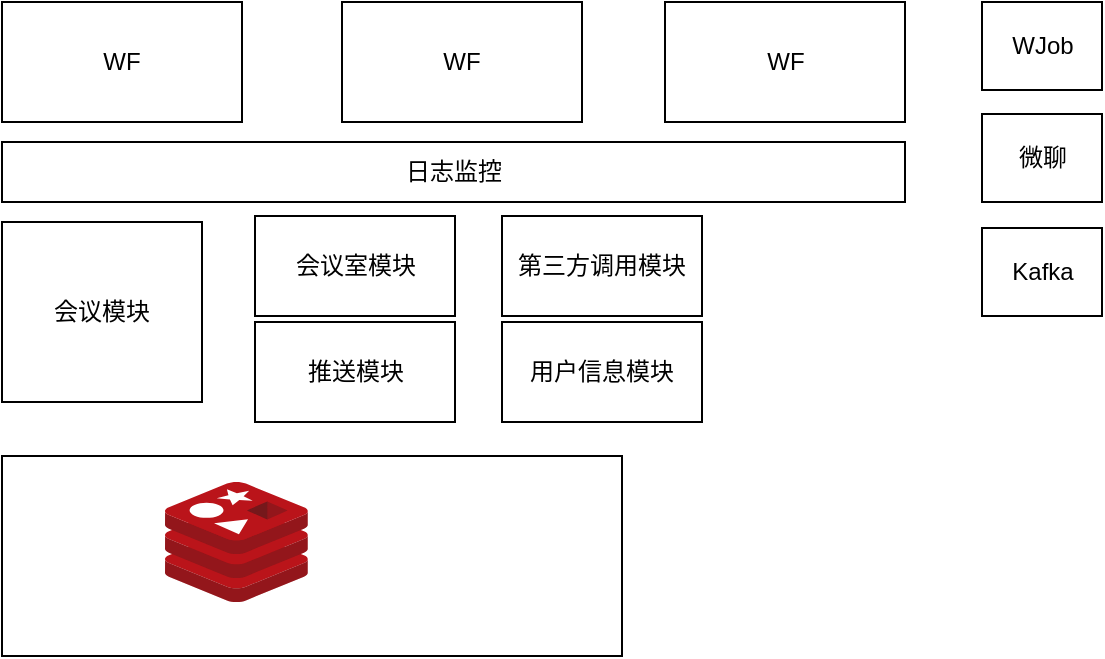 <mxfile version="13.9.6" type="github" pages="2">
  <diagram name="Page-1" id="e7e014a7-5840-1c2e-5031-d8a46d1fe8dd">
    <mxGraphModel dx="1278" dy="548" grid="1" gridSize="10" guides="1" tooltips="1" connect="1" arrows="1" fold="1" page="1" pageScale="1" pageWidth="1169" pageHeight="826" background="#ffffff" math="0" shadow="0">
      <root>
        <mxCell id="0" />
        <mxCell id="1" parent="0" />
        <mxCell id="FoGvRZkrYBHEtC-wr9ac-1" value="" style="rounded=0;whiteSpace=wrap;html=1;" vertex="1" parent="1">
          <mxGeometry x="160" y="627" width="310" height="100" as="geometry" />
        </mxCell>
        <mxCell id="sxI7bLIg5NEw1aMQBNPB-42" value="WJob" style="html=1;" parent="1" vertex="1">
          <mxGeometry x="650" y="400" width="60" height="44" as="geometry" />
        </mxCell>
        <mxCell id="sxI7bLIg5NEw1aMQBNPB-52" value="" style="shape=image;html=1;verticalAlign=top;verticalLabelPosition=bottom;labelBackgroundColor=#ffffff;imageAspect=0;aspect=fixed;image=https://cdn4.iconfinder.com/data/icons/logos-brands-5/24/mysql-128.png" parent="1" vertex="1">
          <mxGeometry x="370" y="627" width="83" height="83" as="geometry" />
        </mxCell>
        <mxCell id="sxI7bLIg5NEw1aMQBNPB-55" value="" style="aspect=fixed;html=1;points=[];align=center;image;fontSize=12;image=img/lib/mscae/Cache_Redis_Product.svg;" parent="1" vertex="1">
          <mxGeometry x="241.5" y="640" width="71.43" height="60" as="geometry" />
        </mxCell>
        <mxCell id="sxI7bLIg5NEw1aMQBNPB-57" value="WF" style="rounded=0;whiteSpace=wrap;html=1;" parent="1" vertex="1">
          <mxGeometry x="160" y="400" width="120" height="60" as="geometry" />
        </mxCell>
        <mxCell id="sxI7bLIg5NEw1aMQBNPB-59" value="会议模块" style="rounded=0;whiteSpace=wrap;html=1;" parent="1" vertex="1">
          <mxGeometry x="160" y="510" width="100" height="90" as="geometry" />
        </mxCell>
        <mxCell id="sxI7bLIg5NEw1aMQBNPB-60" value="会议室模块" style="rounded=0;whiteSpace=wrap;html=1;" parent="1" vertex="1">
          <mxGeometry x="286.5" y="507" width="100" height="50" as="geometry" />
        </mxCell>
        <mxCell id="sxI7bLIg5NEw1aMQBNPB-62" value="推送模块" style="rounded=0;whiteSpace=wrap;html=1;" parent="1" vertex="1">
          <mxGeometry x="286.5" y="560" width="100" height="50" as="geometry" />
        </mxCell>
        <mxCell id="sxI7bLIg5NEw1aMQBNPB-63" value="第三方调用模块" style="rounded=0;whiteSpace=wrap;html=1;" parent="1" vertex="1">
          <mxGeometry x="410" y="507" width="100" height="50" as="geometry" />
        </mxCell>
        <mxCell id="sxI7bLIg5NEw1aMQBNPB-64" value="WF" style="rounded=0;whiteSpace=wrap;html=1;" parent="1" vertex="1">
          <mxGeometry x="330" y="400" width="120" height="60" as="geometry" />
        </mxCell>
        <mxCell id="sxI7bLIg5NEw1aMQBNPB-65" value="WF" style="rounded=0;whiteSpace=wrap;html=1;" parent="1" vertex="1">
          <mxGeometry x="491.5" y="400" width="120" height="60" as="geometry" />
        </mxCell>
        <mxCell id="sxI7bLIg5NEw1aMQBNPB-69" value="微聊" style="html=1;" parent="1" vertex="1">
          <mxGeometry x="650" y="456" width="60" height="44" as="geometry" />
        </mxCell>
        <mxCell id="sxI7bLIg5NEw1aMQBNPB-70" value="Kafka" style="html=1;" parent="1" vertex="1">
          <mxGeometry x="650" y="513" width="60" height="44" as="geometry" />
        </mxCell>
        <mxCell id="FoGvRZkrYBHEtC-wr9ac-4" value="日志监控" style="rounded=0;whiteSpace=wrap;html=1;" vertex="1" parent="1">
          <mxGeometry x="160" y="470" width="451.5" height="30" as="geometry" />
        </mxCell>
        <mxCell id="FoGvRZkrYBHEtC-wr9ac-7" value="用户信息模块" style="rounded=0;whiteSpace=wrap;html=1;" vertex="1" parent="1">
          <mxGeometry x="410" y="560" width="100" height="50" as="geometry" />
        </mxCell>
      </root>
    </mxGraphModel>
  </diagram>
  <diagram id="ScodU-VppGZNiEE2D1oO" name="Page-2">
    <mxGraphModel dx="2105" dy="548" grid="1" gridSize="10" guides="1" tooltips="1" connect="1" arrows="1" fold="1" page="1" pageScale="1" pageWidth="827" pageHeight="1169" math="0" shadow="0">
      <root>
        <mxCell id="Jc8TKW2NatCU_KrNYgRV-0" />
        <mxCell id="Jc8TKW2NatCU_KrNYgRV-1" parent="Jc8TKW2NatCU_KrNYgRV-0" />
        <mxCell id="BsJl3nNRGO4muCpbRTvP-14" value="" style="rounded=0;whiteSpace=wrap;html=1;" parent="Jc8TKW2NatCU_KrNYgRV-1" vertex="1">
          <mxGeometry x="20" y="415" width="610" height="120" as="geometry" />
        </mxCell>
        <mxCell id="BsJl3nNRGO4muCpbRTvP-12" value="" style="rounded=0;whiteSpace=wrap;html=1;" parent="Jc8TKW2NatCU_KrNYgRV-1" vertex="1">
          <mxGeometry x="20" y="280" width="610" height="120" as="geometry" />
        </mxCell>
        <mxCell id="BsJl3nNRGO4muCpbRTvP-6" value="" style="rounded=0;whiteSpace=wrap;html=1;" parent="Jc8TKW2NatCU_KrNYgRV-1" vertex="1">
          <mxGeometry x="20" y="150" width="610" height="120" as="geometry" />
        </mxCell>
        <mxCell id="BsJl3nNRGO4muCpbRTvP-22" value="Access日志" style="edgeStyle=none;rounded=0;orthogonalLoop=1;jettySize=auto;html=1;exitX=1;exitY=0.5;exitDx=0;exitDy=0;" parent="Jc8TKW2NatCU_KrNYgRV-1" source="BsJl3nNRGO4muCpbRTvP-0" edge="1">
          <mxGeometry relative="1" as="geometry">
            <mxPoint x="16" y="210" as="targetPoint" />
          </mxGeometry>
        </mxCell>
        <mxCell id="BsJl3nNRGO4muCpbRTvP-23" style="edgeStyle=none;rounded=0;orthogonalLoop=1;jettySize=auto;html=1;exitX=1;exitY=0.5;exitDx=0;exitDy=0;entryX=0;entryY=0.5;entryDx=0;entryDy=0;" parent="Jc8TKW2NatCU_KrNYgRV-1" source="BsJl3nNRGO4muCpbRTvP-0" target="BsJl3nNRGO4muCpbRTvP-12" edge="1">
          <mxGeometry relative="1" as="geometry" />
        </mxCell>
        <mxCell id="BsJl3nNRGO4muCpbRTvP-26" value="日志" style="edgeLabel;html=1;align=center;verticalAlign=middle;resizable=0;points=[];" parent="BsJl3nNRGO4muCpbRTvP-23" vertex="1" connectable="0">
          <mxGeometry x="-0.15" y="-2" relative="1" as="geometry">
            <mxPoint y="-4.14" as="offset" />
          </mxGeometry>
        </mxCell>
        <mxCell id="BsJl3nNRGO4muCpbRTvP-24" style="edgeStyle=none;rounded=0;orthogonalLoop=1;jettySize=auto;html=1;exitX=1;exitY=0.5;exitDx=0;exitDy=0;entryX=0;entryY=0.5;entryDx=0;entryDy=0;" parent="Jc8TKW2NatCU_KrNYgRV-1" source="BsJl3nNRGO4muCpbRTvP-0" target="BsJl3nNRGO4muCpbRTvP-14" edge="1">
          <mxGeometry relative="1" as="geometry" />
        </mxCell>
        <mxCell id="BsJl3nNRGO4muCpbRTvP-27" value="上报" style="edgeLabel;html=1;align=center;verticalAlign=middle;resizable=0;points=[];" parent="BsJl3nNRGO4muCpbRTvP-24" vertex="1" connectable="0">
          <mxGeometry x="-0.13" y="1" relative="1" as="geometry">
            <mxPoint as="offset" />
          </mxGeometry>
        </mxCell>
        <mxCell id="BsJl3nNRGO4muCpbRTvP-0" value="WF" style="rounded=0;whiteSpace=wrap;html=1;" parent="Jc8TKW2NatCU_KrNYgRV-1" vertex="1">
          <mxGeometry x="-240" y="305" width="120" height="60" as="geometry" />
        </mxCell>
        <mxCell id="BsJl3nNRGO4muCpbRTvP-1" value="kafka" style="rounded=0;whiteSpace=wrap;html=1;" parent="Jc8TKW2NatCU_KrNYgRV-1" vertex="1">
          <mxGeometry x="40" y="320" width="120" height="60" as="geometry" />
        </mxCell>
        <mxCell id="BsJl3nNRGO4muCpbRTvP-2" value="HDFS" style="rounded=0;whiteSpace=wrap;html=1;" parent="Jc8TKW2NatCU_KrNYgRV-1" vertex="1">
          <mxGeometry x="40" y="180" width="120" height="60" as="geometry" />
        </mxCell>
        <mxCell id="BsJl3nNRGO4muCpbRTvP-3" value="WMonitor" style="rounded=0;whiteSpace=wrap;html=1;" parent="Jc8TKW2NatCU_KrNYgRV-1" vertex="1">
          <mxGeometry x="50" y="460" width="120" height="60" as="geometry" />
        </mxCell>
        <mxCell id="BsJl3nNRGO4muCpbRTvP-4" value="58DP" style="rounded=0;whiteSpace=wrap;html=1;" parent="Jc8TKW2NatCU_KrNYgRV-1" vertex="1">
          <mxGeometry x="190" y="180" width="120" height="60" as="geometry" />
        </mxCell>
        <mxCell id="BsJl3nNRGO4muCpbRTvP-5" value="Hive" style="rounded=0;whiteSpace=wrap;html=1;" parent="Jc8TKW2NatCU_KrNYgRV-1" vertex="1">
          <mxGeometry x="340" y="180" width="120" height="60" as="geometry" />
        </mxCell>
        <mxCell id="BsJl3nNRGO4muCpbRTvP-7" value="Logstash" style="rounded=0;whiteSpace=wrap;html=1;" parent="Jc8TKW2NatCU_KrNYgRV-1" vertex="1">
          <mxGeometry x="190" y="320" width="120" height="60" as="geometry" />
        </mxCell>
        <mxCell id="BsJl3nNRGO4muCpbRTvP-8" value="ES" style="rounded=0;whiteSpace=wrap;html=1;" parent="Jc8TKW2NatCU_KrNYgRV-1" vertex="1">
          <mxGeometry x="340" y="320" width="120" height="60" as="geometry" />
        </mxCell>
        <mxCell id="BsJl3nNRGO4muCpbRTvP-9" value="kibana" style="rounded=0;whiteSpace=wrap;html=1;" parent="Jc8TKW2NatCU_KrNYgRV-1" vertex="1">
          <mxGeometry x="497" y="320" width="120" height="60" as="geometry" />
        </mxCell>
        <mxCell id="BsJl3nNRGO4muCpbRTvP-10" value="WMonitor预警" style="rounded=0;whiteSpace=wrap;html=1;" parent="Jc8TKW2NatCU_KrNYgRV-1" vertex="1">
          <mxGeometry x="220" y="460" width="120" height="60" as="geometry" />
        </mxCell>
        <mxCell id="BsJl3nNRGO4muCpbRTvP-11" value="&lt;span&gt;数据分析统计&lt;/span&gt;" style="text;html=1;align=center;verticalAlign=middle;resizable=0;points=[];autosize=1;" parent="Jc8TKW2NatCU_KrNYgRV-1" vertex="1">
          <mxGeometry x="530" y="190" width="90" height="20" as="geometry" />
        </mxCell>
        <mxCell id="BsJl3nNRGO4muCpbRTvP-15" value="&lt;span&gt;日志查询&lt;/span&gt;" style="text;html=1;align=center;verticalAlign=middle;resizable=0;points=[];autosize=1;" parent="Jc8TKW2NatCU_KrNYgRV-1" vertex="1">
          <mxGeometry x="545" y="290" width="60" height="20" as="geometry" />
        </mxCell>
        <mxCell id="BsJl3nNRGO4muCpbRTvP-16" value="监控报警" style="text;html=1;align=center;verticalAlign=middle;resizable=0;points=[];autosize=1;" parent="Jc8TKW2NatCU_KrNYgRV-1" vertex="1">
          <mxGeometry x="545" y="430" width="60" height="20" as="geometry" />
        </mxCell>
        <mxCell id="BsJl3nNRGO4muCpbRTvP-20" style="rounded=0;orthogonalLoop=1;jettySize=auto;html=1;entryX=0;entryY=0.5;entryDx=0;entryDy=0;" parent="Jc8TKW2NatCU_KrNYgRV-1" source="BsJl3nNRGO4muCpbRTvP-18" target="BsJl3nNRGO4muCpbRTvP-0" edge="1">
          <mxGeometry relative="1" as="geometry" />
        </mxCell>
        <mxCell id="BsJl3nNRGO4muCpbRTvP-18" value="" style="verticalLabelPosition=bottom;html=1;verticalAlign=top;align=center;strokeColor=none;fillColor=#00BEF2;shape=mxgraph.azure.user;" parent="Jc8TKW2NatCU_KrNYgRV-1" vertex="1">
          <mxGeometry x="-340" y="310" width="47.5" height="50" as="geometry" />
        </mxCell>
      </root>
    </mxGraphModel>
  </diagram>
</mxfile>
